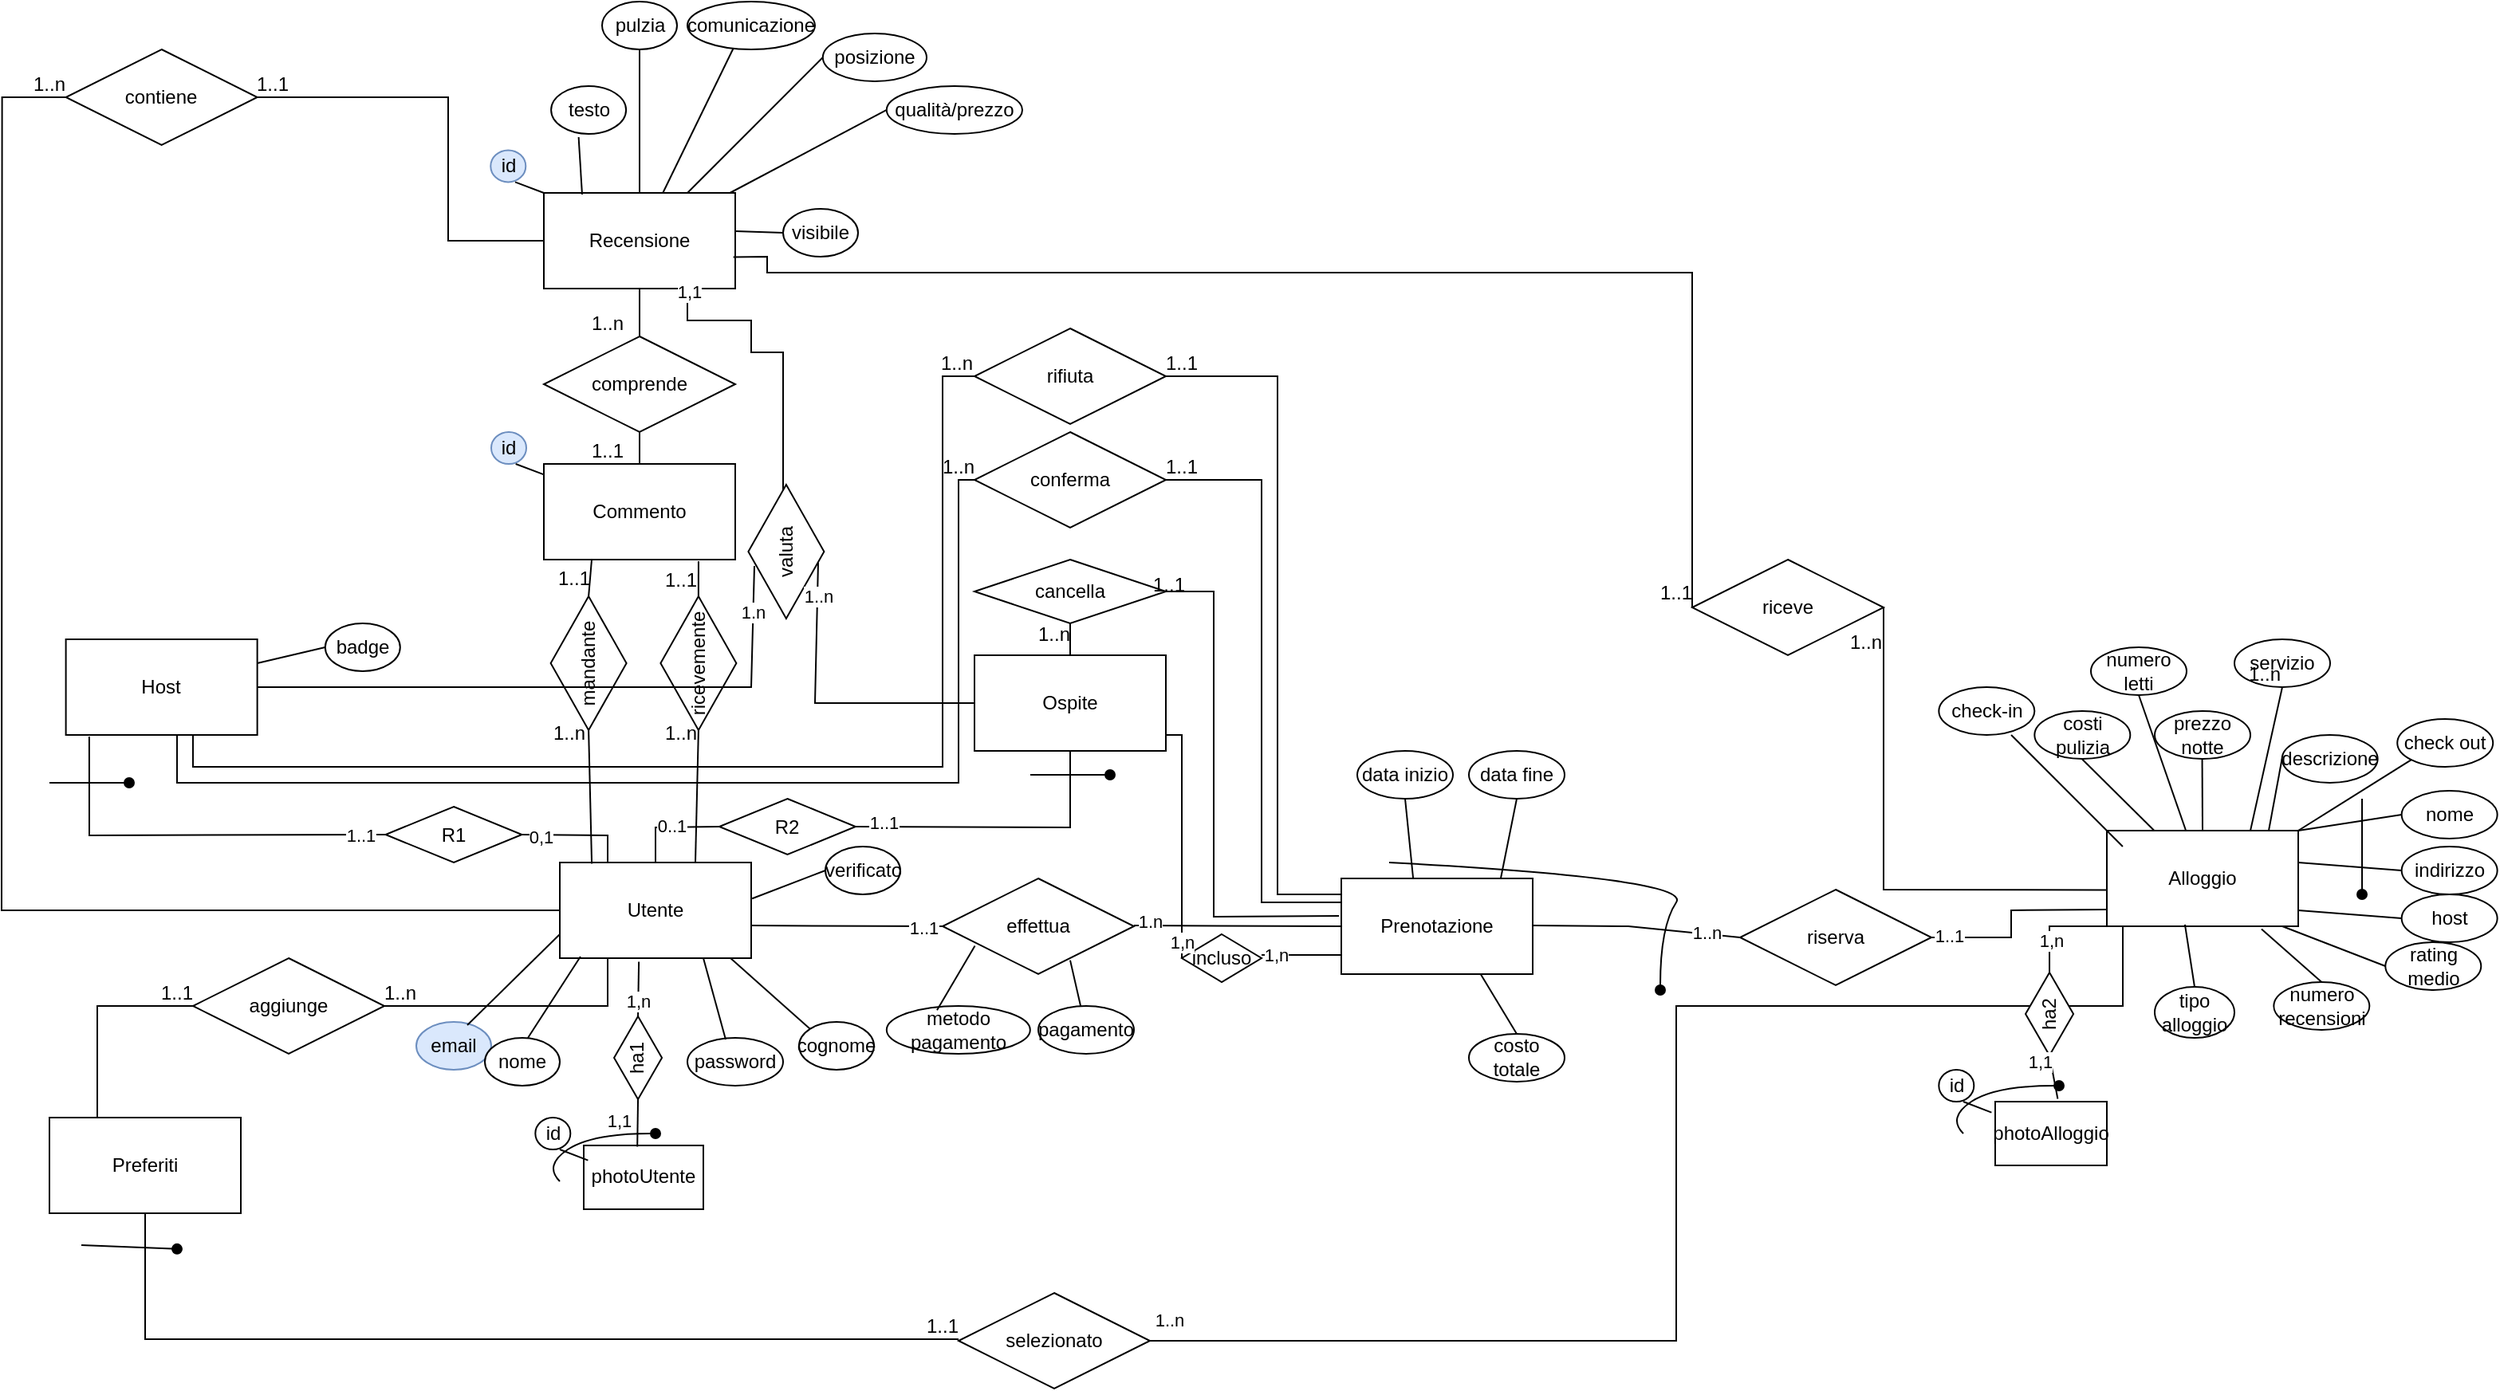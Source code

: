 <mxfile version="20.5.3" type="device"><diagram id="R2lEEEUBdFMjLlhIrx00" name="Page-1"><mxGraphModel dx="1554" dy="806" grid="1" gridSize="10" guides="1" tooltips="1" connect="1" arrows="1" fold="1" page="1" pageScale="1" pageWidth="850" pageHeight="1100" math="0" shadow="0" extFonts="Permanent Marker^https://fonts.googleapis.com/css?family=Permanent+Marker"><root><mxCell id="0"/><mxCell id="1" parent="0"/><mxCell id="AVyPvcWmfiNODIjCDEgU-160" value="aggiunge" style="shape=rhombus;perimeter=rhombusPerimeter;whiteSpace=wrap;html=1;align=center;" parent="1" vertex="1"><mxGeometry x="150" y="820" width="120" height="60" as="geometry"/></mxCell><mxCell id="AVyPvcWmfiNODIjCDEgU-11" value="Alloggio" style="rounded=0;whiteSpace=wrap;html=1;" parent="1" vertex="1"><mxGeometry x="1350.0" y="740" width="120" height="60" as="geometry"/></mxCell><mxCell id="AVyPvcWmfiNODIjCDEgU-12" value="Host" style="rounded=0;whiteSpace=wrap;html=1;" parent="1" vertex="1"><mxGeometry x="70.31" y="620" width="120" height="60" as="geometry"/></mxCell><mxCell id="AVyPvcWmfiNODIjCDEgU-14" value="Ospite" style="rounded=0;whiteSpace=wrap;html=1;" parent="1" vertex="1"><mxGeometry x="640" y="630" width="120" height="60" as="geometry"/></mxCell><mxCell id="AVyPvcWmfiNODIjCDEgU-17" value="Utente" style="rounded=0;whiteSpace=wrap;html=1;" parent="1" vertex="1"><mxGeometry x="380" y="760" width="120" height="60" as="geometry"/></mxCell><mxCell id="AVyPvcWmfiNODIjCDEgU-19" value="Prenotazione" style="rounded=0;whiteSpace=wrap;html=1;" parent="1" vertex="1"><mxGeometry x="870" y="770" width="120" height="60" as="geometry"/></mxCell><mxCell id="AVyPvcWmfiNODIjCDEgU-21" value="Recensione" style="rounded=0;whiteSpace=wrap;html=1;" parent="1" vertex="1"><mxGeometry x="370" y="340" width="120" height="60" as="geometry"/></mxCell><mxCell id="AVyPvcWmfiNODIjCDEgU-26" value="Preferiti" style="rounded=0;whiteSpace=wrap;html=1;" parent="1" vertex="1"><mxGeometry x="60" y="920" width="120" height="60" as="geometry"/></mxCell><mxCell id="AVyPvcWmfiNODIjCDEgU-47" value="email" style="ellipse;whiteSpace=wrap;html=1;align=center;fillColor=#dae8fc;strokeColor=#6c8ebf;" parent="1" vertex="1"><mxGeometry x="290" y="860" width="47" height="30" as="geometry"/></mxCell><mxCell id="AVyPvcWmfiNODIjCDEgU-48" value="nome" style="ellipse;whiteSpace=wrap;html=1;align=center;" parent="1" vertex="1"><mxGeometry x="333" y="870" width="47" height="30" as="geometry"/></mxCell><mxCell id="AVyPvcWmfiNODIjCDEgU-49" value="cognome" style="ellipse;whiteSpace=wrap;html=1;align=center;" parent="1" vertex="1"><mxGeometry x="530" y="860" width="47" height="30" as="geometry"/></mxCell><mxCell id="AVyPvcWmfiNODIjCDEgU-50" value="password" style="ellipse;whiteSpace=wrap;html=1;align=center;" parent="1" vertex="1"><mxGeometry x="460" y="870" width="60" height="30" as="geometry"/></mxCell><mxCell id="AVyPvcWmfiNODIjCDEgU-54" value="" style="endArrow=none;html=1;rounded=0;entryX=0;entryY=0.75;entryDx=0;entryDy=0;exitX=0.681;exitY=0.067;exitDx=0;exitDy=0;exitPerimeter=0;" parent="1" source="AVyPvcWmfiNODIjCDEgU-47" target="AVyPvcWmfiNODIjCDEgU-17" edge="1"><mxGeometry relative="1" as="geometry"><mxPoint x="337" y="874.55" as="sourcePoint"/><mxPoint x="380" y="880" as="targetPoint"/><Array as="points"/></mxGeometry></mxCell><mxCell id="AVyPvcWmfiNODIjCDEgU-55" value="" style="endArrow=none;html=1;rounded=0;entryX=0.108;entryY=0.983;entryDx=0;entryDy=0;entryPerimeter=0;" parent="1" target="AVyPvcWmfiNODIjCDEgU-17" edge="1"><mxGeometry relative="1" as="geometry"><mxPoint x="360" y="870" as="sourcePoint"/><mxPoint x="390" y="900" as="targetPoint"/><Array as="points"/></mxGeometry></mxCell><mxCell id="AVyPvcWmfiNODIjCDEgU-56" value="" style="endArrow=none;html=1;rounded=0;entryX=0;entryY=0;entryDx=0;entryDy=0;exitX=0.892;exitY=1;exitDx=0;exitDy=0;exitPerimeter=0;" parent="1" source="AVyPvcWmfiNODIjCDEgU-17" target="AVyPvcWmfiNODIjCDEgU-49" edge="1"><mxGeometry relative="1" as="geometry"><mxPoint x="480" y="886.48" as="sourcePoint"/><mxPoint x="543.853" y="900.004" as="targetPoint"/><Array as="points"/></mxGeometry></mxCell><mxCell id="AVyPvcWmfiNODIjCDEgU-57" value="" style="endArrow=none;html=1;rounded=0;entryX=0.4;entryY=0.033;entryDx=0;entryDy=0;exitX=0.75;exitY=1;exitDx=0;exitDy=0;entryPerimeter=0;" parent="1" source="AVyPvcWmfiNODIjCDEgU-17" target="AVyPvcWmfiNODIjCDEgU-50" edge="1"><mxGeometry relative="1" as="geometry"><mxPoint x="510" y="900" as="sourcePoint"/><mxPoint x="540.0" y="885" as="targetPoint"/><Array as="points"/></mxGeometry></mxCell><mxCell id="AVyPvcWmfiNODIjCDEgU-58" value="verificato" style="ellipse;whiteSpace=wrap;html=1;align=center;" parent="1" vertex="1"><mxGeometry x="546.5" y="750" width="47" height="30" as="geometry"/></mxCell><mxCell id="AVyPvcWmfiNODIjCDEgU-59" value="" style="endArrow=none;html=1;rounded=0;entryX=0;entryY=0.5;entryDx=0;entryDy=0;exitX=1.005;exitY=0.377;exitDx=0;exitDy=0;exitPerimeter=0;" parent="1" source="AVyPvcWmfiNODIjCDEgU-17" target="AVyPvcWmfiNODIjCDEgU-58" edge="1"><mxGeometry relative="1" as="geometry"><mxPoint x="500" y="770" as="sourcePoint"/><mxPoint x="563.853" y="760.004" as="targetPoint"/><Array as="points"/></mxGeometry></mxCell><mxCell id="AVyPvcWmfiNODIjCDEgU-61" value="effettua" style="shape=rhombus;perimeter=rhombusPerimeter;whiteSpace=wrap;html=1;align=center;" parent="1" vertex="1"><mxGeometry x="620" y="770" width="120" height="60" as="geometry"/></mxCell><mxCell id="AVyPvcWmfiNODIjCDEgU-62" value="riserva" style="shape=rhombus;perimeter=rhombusPerimeter;whiteSpace=wrap;html=1;align=center;" parent="1" vertex="1"><mxGeometry x="1120" y="777" width="120" height="60" as="geometry"/></mxCell><mxCell id="AVyPvcWmfiNODIjCDEgU-63" value="pagamento" style="ellipse;whiteSpace=wrap;html=1;align=center;" parent="1" vertex="1"><mxGeometry x="680.0" y="850" width="60" height="30" as="geometry"/></mxCell><mxCell id="AVyPvcWmfiNODIjCDEgU-64" value="" style="endArrow=none;html=1;rounded=0;exitX=0.852;exitY=0.655;exitDx=0;exitDy=0;exitPerimeter=0;" parent="1" target="AVyPvcWmfiNODIjCDEgU-63" edge="1"><mxGeometry relative="1" as="geometry"><mxPoint x="700.0" y="821.3" as="sourcePoint"/><mxPoint x="754.76" y="800" as="targetPoint"/><Array as="points"/></mxGeometry></mxCell><mxCell id="AVyPvcWmfiNODIjCDEgU-69" value="" style="endArrow=none;html=1;rounded=0;" parent="1" edge="1"><mxGeometry relative="1" as="geometry"><mxPoint x="500" y="799.55" as="sourcePoint"/><mxPoint x="620" y="800" as="targetPoint"/></mxGeometry></mxCell><mxCell id="Gj73CBvljKfEd9_Tc63P-2" value="1..1" style="edgeLabel;html=1;align=center;verticalAlign=middle;resizable=0;points=[];" parent="AVyPvcWmfiNODIjCDEgU-69" vertex="1" connectable="0"><mxGeometry x="0.8" y="-1" relative="1" as="geometry"><mxPoint as="offset"/></mxGeometry></mxCell><mxCell id="AVyPvcWmfiNODIjCDEgU-70" value="" style="endArrow=none;html=1;rounded=0;entryX=0;entryY=0.5;entryDx=0;entryDy=0;" parent="1" target="AVyPvcWmfiNODIjCDEgU-19" edge="1"><mxGeometry relative="1" as="geometry"><mxPoint x="740" y="799.55" as="sourcePoint"/><mxPoint x="860" y="800" as="targetPoint"/></mxGeometry></mxCell><mxCell id="Gj73CBvljKfEd9_Tc63P-1" value="1.n" style="edgeLabel;html=1;align=center;verticalAlign=middle;resizable=0;points=[];" parent="AVyPvcWmfiNODIjCDEgU-70" vertex="1" connectable="0"><mxGeometry x="-0.846" y="3" relative="1" as="geometry"><mxPoint as="offset"/></mxGeometry></mxCell><mxCell id="AVyPvcWmfiNODIjCDEgU-72" value="" style="endArrow=none;html=1;rounded=0;entryX=0;entryY=0.5;entryDx=0;entryDy=0;" parent="1" target="AVyPvcWmfiNODIjCDEgU-62" edge="1"><mxGeometry relative="1" as="geometry"><mxPoint x="990" y="799.55" as="sourcePoint"/><mxPoint x="1120" y="800" as="targetPoint"/><Array as="points"><mxPoint x="1050" y="800"/></Array></mxGeometry></mxCell><mxCell id="Gj73CBvljKfEd9_Tc63P-3" value="1..n" style="edgeLabel;html=1;align=center;verticalAlign=middle;resizable=0;points=[];" parent="AVyPvcWmfiNODIjCDEgU-72" vertex="1" connectable="0"><mxGeometry x="0.675" y="1" relative="1" as="geometry"><mxPoint as="offset"/></mxGeometry></mxCell><mxCell id="AVyPvcWmfiNODIjCDEgU-73" value="" style="endArrow=none;html=1;rounded=0;exitX=1;exitY=0.5;exitDx=0;exitDy=0;" parent="1" source="AVyPvcWmfiNODIjCDEgU-62" edge="1"><mxGeometry relative="1" as="geometry"><mxPoint x="1250" y="789.09" as="sourcePoint"/><mxPoint x="1350" y="789.54" as="targetPoint"/><Array as="points"><mxPoint x="1290" y="807"/><mxPoint x="1290" y="790"/></Array></mxGeometry></mxCell><mxCell id="Gj73CBvljKfEd9_Tc63P-4" value="1..1" style="edgeLabel;html=1;align=center;verticalAlign=middle;resizable=0;points=[];" parent="AVyPvcWmfiNODIjCDEgU-73" vertex="1" connectable="0"><mxGeometry x="-0.827" y="1" relative="1" as="geometry"><mxPoint as="offset"/></mxGeometry></mxCell><mxCell id="AVyPvcWmfiNODIjCDEgU-89" value="indirizzo" style="ellipse;whiteSpace=wrap;html=1;align=center;" parent="1" vertex="1"><mxGeometry x="1534.82" y="750" width="60" height="30" as="geometry"/></mxCell><mxCell id="AVyPvcWmfiNODIjCDEgU-90" value="" style="endArrow=none;html=1;rounded=0;entryX=0;entryY=0.5;entryDx=0;entryDy=0;exitX=1;exitY=0.5;exitDx=0;exitDy=0;" parent="1" target="AVyPvcWmfiNODIjCDEgU-89" edge="1"><mxGeometry relative="1" as="geometry"><mxPoint x="1470" y="760" as="sourcePoint"/><mxPoint x="1544.76" y="700" as="targetPoint"/><Array as="points"/></mxGeometry></mxCell><mxCell id="AVyPvcWmfiNODIjCDEgU-93" value="nome" style="ellipse;whiteSpace=wrap;html=1;align=center;" parent="1" vertex="1"><mxGeometry x="1534.82" y="715" width="60" height="30" as="geometry"/></mxCell><mxCell id="AVyPvcWmfiNODIjCDEgU-94" value="" style="endArrow=none;html=1;rounded=0;entryX=0;entryY=0.5;entryDx=0;entryDy=0;exitX=1;exitY=0.5;exitDx=0;exitDy=0;" parent="1" target="AVyPvcWmfiNODIjCDEgU-93" edge="1"><mxGeometry relative="1" as="geometry"><mxPoint x="1470" y="740" as="sourcePoint"/><mxPoint x="1544.76" y="680" as="targetPoint"/><Array as="points"/></mxGeometry></mxCell><mxCell id="AVyPvcWmfiNODIjCDEgU-95" value="descrizione" style="ellipse;whiteSpace=wrap;html=1;align=center;" parent="1" vertex="1"><mxGeometry x="1459.82" y="680" width="60" height="30" as="geometry"/></mxCell><mxCell id="AVyPvcWmfiNODIjCDEgU-96" value="" style="endArrow=none;html=1;rounded=0;entryX=0;entryY=0.5;entryDx=0;entryDy=0;exitX=0.846;exitY=-0.002;exitDx=0;exitDy=0;exitPerimeter=0;" parent="1" source="AVyPvcWmfiNODIjCDEgU-11" target="AVyPvcWmfiNODIjCDEgU-95" edge="1"><mxGeometry relative="1" as="geometry"><mxPoint x="1395" y="705" as="sourcePoint"/><mxPoint x="1469.76" y="645" as="targetPoint"/><Array as="points"/></mxGeometry></mxCell><mxCell id="AVyPvcWmfiNODIjCDEgU-97" value="prezzo notte" style="ellipse;whiteSpace=wrap;html=1;align=center;" parent="1" vertex="1"><mxGeometry x="1380.0" y="665" width="60" height="30" as="geometry"/></mxCell><mxCell id="AVyPvcWmfiNODIjCDEgU-98" value="" style="endArrow=none;html=1;rounded=0;entryX=0;entryY=0.5;entryDx=0;entryDy=0;exitX=0.5;exitY=0;exitDx=0;exitDy=0;" parent="1" source="AVyPvcWmfiNODIjCDEgU-11" edge="1"><mxGeometry relative="1" as="geometry"><mxPoint x="1401.47" y="740.0" as="sourcePoint"/><mxPoint x="1409.77" y="695.12" as="targetPoint"/><Array as="points"/></mxGeometry></mxCell><mxCell id="AVyPvcWmfiNODIjCDEgU-99" value="costi pulizia" style="ellipse;whiteSpace=wrap;html=1;align=center;" parent="1" vertex="1"><mxGeometry x="1304.66" y="665" width="60" height="30" as="geometry"/></mxCell><mxCell id="AVyPvcWmfiNODIjCDEgU-100" value="" style="endArrow=none;html=1;rounded=0;entryX=0;entryY=0.5;entryDx=0;entryDy=0;" parent="1" source="AVyPvcWmfiNODIjCDEgU-11" edge="1"><mxGeometry relative="1" as="geometry"><mxPoint x="1334.66" y="740" as="sourcePoint"/><mxPoint x="1334.43" y="695.12" as="targetPoint"/><Array as="points"/></mxGeometry></mxCell><mxCell id="AVyPvcWmfiNODIjCDEgU-113" value="servizio" style="ellipse;whiteSpace=wrap;html=1;align=center;" parent="1" vertex="1"><mxGeometry x="1430.0" y="620" width="60" height="30" as="geometry"/></mxCell><mxCell id="AVyPvcWmfiNODIjCDEgU-114" value="" style="endArrow=none;html=1;rounded=0;entryX=0.5;entryY=1;entryDx=0;entryDy=0;exitX=0.75;exitY=0;exitDx=0;exitDy=0;" parent="1" source="AVyPvcWmfiNODIjCDEgU-11" target="AVyPvcWmfiNODIjCDEgU-113" edge="1"><mxGeometry relative="1" as="geometry"><mxPoint x="1440" y="730" as="sourcePoint"/><mxPoint x="1490" y="655" as="targetPoint"/></mxGeometry></mxCell><mxCell id="AVyPvcWmfiNODIjCDEgU-115" value="1..n" style="resizable=0;html=1;align=right;verticalAlign=bottom;" parent="AVyPvcWmfiNODIjCDEgU-114" connectable="0" vertex="1"><mxGeometry x="1" relative="1" as="geometry"/></mxCell><mxCell id="AVyPvcWmfiNODIjCDEgU-116" value="numero letti" style="ellipse;whiteSpace=wrap;html=1;align=center;" parent="1" vertex="1"><mxGeometry x="1340.0" y="625" width="60" height="30" as="geometry"/></mxCell><mxCell id="AVyPvcWmfiNODIjCDEgU-117" value="" style="endArrow=none;html=1;rounded=0;entryX=0.5;entryY=1;entryDx=0;entryDy=0;" parent="1" source="AVyPvcWmfiNODIjCDEgU-11" target="AVyPvcWmfiNODIjCDEgU-116" edge="1"><mxGeometry relative="1" as="geometry"><mxPoint x="1350" y="745" as="sourcePoint"/><mxPoint x="1400" y="660" as="targetPoint"/></mxGeometry></mxCell><mxCell id="AVyPvcWmfiNODIjCDEgU-118" value="" style="resizable=0;html=1;align=right;verticalAlign=bottom;" parent="AVyPvcWmfiNODIjCDEgU-117" connectable="0" vertex="1"><mxGeometry x="1" relative="1" as="geometry"/></mxCell><mxCell id="AVyPvcWmfiNODIjCDEgU-121" value="check-in" style="ellipse;whiteSpace=wrap;html=1;align=center;" parent="1" vertex="1"><mxGeometry x="1244.66" y="650" width="60" height="30" as="geometry"/></mxCell><mxCell id="AVyPvcWmfiNODIjCDEgU-122" value="" style="endArrow=none;html=1;rounded=0;entryX=0.756;entryY=1;entryDx=0;entryDy=0;exitX=0.083;exitY=0.167;exitDx=0;exitDy=0;exitPerimeter=0;entryPerimeter=0;" parent="1" source="AVyPvcWmfiNODIjCDEgU-11" target="AVyPvcWmfiNODIjCDEgU-121" edge="1"><mxGeometry relative="1" as="geometry"><mxPoint x="1304.225" y="765" as="sourcePoint"/><mxPoint x="1304.66" y="685" as="targetPoint"/></mxGeometry></mxCell><mxCell id="AVyPvcWmfiNODIjCDEgU-123" value="" style="resizable=0;html=1;align=right;verticalAlign=bottom;" parent="AVyPvcWmfiNODIjCDEgU-122" connectable="0" vertex="1"><mxGeometry x="1" relative="1" as="geometry"/></mxCell><mxCell id="AVyPvcWmfiNODIjCDEgU-124" value="check out" style="ellipse;whiteSpace=wrap;html=1;align=center;" parent="1" vertex="1"><mxGeometry x="1532.11" y="670" width="60" height="30" as="geometry"/></mxCell><mxCell id="AVyPvcWmfiNODIjCDEgU-125" value="" style="endArrow=none;html=1;rounded=0;entryX=0;entryY=1;entryDx=0;entryDy=0;exitX=1;exitY=0;exitDx=0;exitDy=0;" parent="1" source="AVyPvcWmfiNODIjCDEgU-11" target="AVyPvcWmfiNODIjCDEgU-124" edge="1"><mxGeometry relative="1" as="geometry"><mxPoint x="1647.41" y="770.02" as="sourcePoint"/><mxPoint x="1592.11" y="705" as="targetPoint"/></mxGeometry></mxCell><mxCell id="AVyPvcWmfiNODIjCDEgU-126" value="" style="resizable=0;html=1;align=right;verticalAlign=bottom;" parent="AVyPvcWmfiNODIjCDEgU-125" connectable="0" vertex="1"><mxGeometry x="1" relative="1" as="geometry"/></mxCell><mxCell id="AVyPvcWmfiNODIjCDEgU-127" value="host" style="ellipse;whiteSpace=wrap;html=1;align=center;" parent="1" vertex="1"><mxGeometry x="1534.82" y="780" width="60" height="30" as="geometry"/></mxCell><mxCell id="AVyPvcWmfiNODIjCDEgU-128" value="" style="endArrow=none;html=1;rounded=0;entryX=0;entryY=0.5;entryDx=0;entryDy=0;exitX=1;exitY=0.5;exitDx=0;exitDy=0;" parent="1" target="AVyPvcWmfiNODIjCDEgU-127" edge="1"><mxGeometry relative="1" as="geometry"><mxPoint x="1470" y="790" as="sourcePoint"/><mxPoint x="1544.76" y="730" as="targetPoint"/><Array as="points"/></mxGeometry></mxCell><mxCell id="AVyPvcWmfiNODIjCDEgU-131" value="rating medio" style="ellipse;whiteSpace=wrap;html=1;align=center;" parent="1" vertex="1"><mxGeometry x="1524.64" y="810" width="60" height="30" as="geometry"/></mxCell><mxCell id="AVyPvcWmfiNODIjCDEgU-132" value="" style="endArrow=none;html=1;rounded=0;entryX=0;entryY=0.5;entryDx=0;entryDy=0;" parent="1" target="AVyPvcWmfiNODIjCDEgU-131" edge="1"><mxGeometry relative="1" as="geometry"><mxPoint x="1460" y="800" as="sourcePoint"/><mxPoint x="1534.58" y="760" as="targetPoint"/><Array as="points"/></mxGeometry></mxCell><mxCell id="AVyPvcWmfiNODIjCDEgU-133" value="numero recensioni" style="ellipse;whiteSpace=wrap;html=1;align=center;" parent="1" vertex="1"><mxGeometry x="1454.66" y="835" width="60" height="30" as="geometry"/></mxCell><mxCell id="AVyPvcWmfiNODIjCDEgU-134" value="" style="endArrow=none;html=1;rounded=0;entryX=0.5;entryY=0;entryDx=0;entryDy=0;exitX=0.808;exitY=1.029;exitDx=0;exitDy=0;exitPerimeter=0;" parent="1" source="AVyPvcWmfiNODIjCDEgU-11" target="AVyPvcWmfiNODIjCDEgU-133" edge="1"><mxGeometry relative="1" as="geometry"><mxPoint x="1560" y="825" as="sourcePoint"/><mxPoint x="1484.43" y="865.12" as="targetPoint"/><Array as="points"/></mxGeometry></mxCell><mxCell id="AVyPvcWmfiNODIjCDEgU-137" value="data inizio" style="ellipse;whiteSpace=wrap;html=1;align=center;" parent="1" vertex="1"><mxGeometry x="880.0" y="690" width="60" height="30" as="geometry"/></mxCell><mxCell id="AVyPvcWmfiNODIjCDEgU-138" value="" style="endArrow=none;html=1;rounded=0;entryX=0.5;entryY=1;entryDx=0;entryDy=0;" parent="1" target="AVyPvcWmfiNODIjCDEgU-137" edge="1"><mxGeometry relative="1" as="geometry"><mxPoint x="915.064" y="770" as="sourcePoint"/><mxPoint x="869.77" y="725.12" as="targetPoint"/><Array as="points"/></mxGeometry></mxCell><mxCell id="AVyPvcWmfiNODIjCDEgU-139" value="data fine" style="ellipse;whiteSpace=wrap;html=1;align=center;" parent="1" vertex="1"><mxGeometry x="950.0" y="690" width="60" height="30" as="geometry"/></mxCell><mxCell id="AVyPvcWmfiNODIjCDEgU-140" value="" style="endArrow=none;html=1;rounded=0;entryX=0.5;entryY=1;entryDx=0;entryDy=0;exitX=0.833;exitY=0;exitDx=0;exitDy=0;exitPerimeter=0;" parent="1" source="AVyPvcWmfiNODIjCDEgU-19" target="AVyPvcWmfiNODIjCDEgU-139" edge="1"><mxGeometry relative="1" as="geometry"><mxPoint x="985.064" y="770" as="sourcePoint"/><mxPoint x="939.77" y="725.12" as="targetPoint"/><Array as="points"/></mxGeometry></mxCell><mxCell id="AVyPvcWmfiNODIjCDEgU-149" value="costo totale" style="ellipse;whiteSpace=wrap;html=1;align=center;" parent="1" vertex="1"><mxGeometry x="950.0" y="867.48" width="60" height="30" as="geometry"/></mxCell><mxCell id="AVyPvcWmfiNODIjCDEgU-150" value="" style="endArrow=none;html=1;rounded=0;entryX=0;entryY=0.5;entryDx=0;entryDy=0;exitX=0.5;exitY=0;exitDx=0;exitDy=0;" parent="1" source="AVyPvcWmfiNODIjCDEgU-149" edge="1"><mxGeometry relative="1" as="geometry"><mxPoint x="1002.644" y="874.88" as="sourcePoint"/><mxPoint x="957.35" y="830.0" as="targetPoint"/><Array as="points"/></mxGeometry></mxCell><mxCell id="AVyPvcWmfiNODIjCDEgU-156" value="metodo pagamento" style="ellipse;whiteSpace=wrap;html=1;align=center;" parent="1" vertex="1"><mxGeometry x="584.91" y="850" width="90" height="30" as="geometry"/></mxCell><mxCell id="AVyPvcWmfiNODIjCDEgU-157" value="" style="endArrow=none;html=1;rounded=0;entryX=0.351;entryY=0.086;entryDx=0;entryDy=0;exitX=0.169;exitY=0.704;exitDx=0;exitDy=0;entryPerimeter=0;exitPerimeter=0;" parent="1" source="AVyPvcWmfiNODIjCDEgU-61" target="AVyPvcWmfiNODIjCDEgU-156" edge="1"><mxGeometry relative="1" as="geometry"><mxPoint x="720" y="840" as="sourcePoint"/><mxPoint x="741.76" y="845" as="targetPoint"/><Array as="points"/></mxGeometry></mxCell><mxCell id="AVyPvcWmfiNODIjCDEgU-158" value="" style="endArrow=none;html=1;rounded=0;exitX=0.25;exitY=1;exitDx=0;exitDy=0;" parent="1" source="AVyPvcWmfiNODIjCDEgU-17" edge="1"><mxGeometry relative="1" as="geometry"><mxPoint x="410" y="850" as="sourcePoint"/><mxPoint x="270" y="850" as="targetPoint"/><Array as="points"><mxPoint x="410" y="850"/></Array></mxGeometry></mxCell><mxCell id="AVyPvcWmfiNODIjCDEgU-159" value="1..n" style="resizable=0;html=1;align=right;verticalAlign=bottom;" parent="AVyPvcWmfiNODIjCDEgU-158" connectable="0" vertex="1"><mxGeometry x="1" relative="1" as="geometry"><mxPoint x="20" as="offset"/></mxGeometry></mxCell><mxCell id="AVyPvcWmfiNODIjCDEgU-161" value="" style="endArrow=none;html=1;rounded=0;entryX=0;entryY=0.5;entryDx=0;entryDy=0;exitX=0.25;exitY=0;exitDx=0;exitDy=0;" parent="1" source="AVyPvcWmfiNODIjCDEgU-26" target="AVyPvcWmfiNODIjCDEgU-160" edge="1"><mxGeometry relative="1" as="geometry"><mxPoint x="120" y="900" as="sourcePoint"/><mxPoint x="280" y="900" as="targetPoint"/><Array as="points"><mxPoint x="90" y="850"/></Array></mxGeometry></mxCell><mxCell id="AVyPvcWmfiNODIjCDEgU-162" value="1..1" style="resizable=0;html=1;align=right;verticalAlign=bottom;" parent="AVyPvcWmfiNODIjCDEgU-161" connectable="0" vertex="1"><mxGeometry x="1" relative="1" as="geometry"/></mxCell><mxCell id="AVyPvcWmfiNODIjCDEgU-166" value="riceve" style="shape=rhombus;perimeter=rhombusPerimeter;whiteSpace=wrap;html=1;align=center;fontStyle=0;fillColor=default;" parent="1" vertex="1"><mxGeometry x="1090" y="570" width="120" height="60" as="geometry"/></mxCell><mxCell id="AVyPvcWmfiNODIjCDEgU-168" value="" style="endArrow=none;html=1;rounded=0;" parent="1" edge="1"><mxGeometry relative="1" as="geometry"><mxPoint x="750" y="1060" as="sourcePoint"/><mxPoint x="1360" y="799.54" as="targetPoint"/><Array as="points"><mxPoint x="1080" y="1060"/><mxPoint x="1080" y="850"/><mxPoint x="1300" y="850"/><mxPoint x="1360" y="850"/></Array></mxGeometry></mxCell><mxCell id="AVyPvcWmfiNODIjCDEgU-170" value="1..n" style="edgeLabel;html=1;align=center;verticalAlign=middle;resizable=0;points=[];" parent="AVyPvcWmfiNODIjCDEgU-168" vertex="1" connectable="0"><mxGeometry x="-0.96" y="-2" relative="1" as="geometry"><mxPoint x="-6" y="-15" as="offset"/></mxGeometry></mxCell><mxCell id="AVyPvcWmfiNODIjCDEgU-169" value="selezionato" style="shape=rhombus;perimeter=rhombusPerimeter;whiteSpace=wrap;html=1;align=center;" parent="1" vertex="1"><mxGeometry x="630" y="1030" width="120" height="60" as="geometry"/></mxCell><mxCell id="AVyPvcWmfiNODIjCDEgU-171" value="" style="endArrow=none;html=1;rounded=0;exitX=0.5;exitY=1;exitDx=0;exitDy=0;" parent="1" source="AVyPvcWmfiNODIjCDEgU-26" edge="1"><mxGeometry relative="1" as="geometry"><mxPoint x="100" y="990" as="sourcePoint"/><mxPoint x="630" y="1059" as="targetPoint"/><Array as="points"><mxPoint x="120" y="1059"/></Array></mxGeometry></mxCell><mxCell id="AVyPvcWmfiNODIjCDEgU-172" value="1..1" style="resizable=0;html=1;align=right;verticalAlign=bottom;" parent="AVyPvcWmfiNODIjCDEgU-171" connectable="0" vertex="1"><mxGeometry x="1" relative="1" as="geometry"/></mxCell><mxCell id="AVyPvcWmfiNODIjCDEgU-175" value="badge" style="ellipse;whiteSpace=wrap;html=1;align=center;" parent="1" vertex="1"><mxGeometry x="232.9" y="610" width="47" height="30" as="geometry"/></mxCell><mxCell id="AVyPvcWmfiNODIjCDEgU-176" value="conferma" style="shape=rhombus;perimeter=rhombusPerimeter;whiteSpace=wrap;html=1;align=center;" parent="1" vertex="1"><mxGeometry x="640" y="490" width="120" height="60" as="geometry"/></mxCell><mxCell id="AVyPvcWmfiNODIjCDEgU-178" value="" style="endArrow=none;html=1;rounded=0;entryX=1;entryY=0.5;entryDx=0;entryDy=0;exitX=0;exitY=0.25;exitDx=0;exitDy=0;" parent="1" source="AVyPvcWmfiNODIjCDEgU-19" target="AVyPvcWmfiNODIjCDEgU-176" edge="1"><mxGeometry relative="1" as="geometry"><mxPoint x="820" y="740" as="sourcePoint"/><mxPoint x="750" y="850" as="targetPoint"/><Array as="points"><mxPoint x="820" y="785"/><mxPoint x="820" y="520"/></Array></mxGeometry></mxCell><mxCell id="AVyPvcWmfiNODIjCDEgU-179" value="1..1" style="resizable=0;html=1;align=right;verticalAlign=bottom;" parent="AVyPvcWmfiNODIjCDEgU-178" connectable="0" vertex="1"><mxGeometry x="1" relative="1" as="geometry"><mxPoint x="20" as="offset"/></mxGeometry></mxCell><mxCell id="AVyPvcWmfiNODIjCDEgU-180" value="rifiuta" style="shape=rhombus;perimeter=rhombusPerimeter;whiteSpace=wrap;html=1;align=center;" parent="1" vertex="1"><mxGeometry x="640" y="425" width="120" height="60" as="geometry"/></mxCell><mxCell id="AVyPvcWmfiNODIjCDEgU-181" value="" style="endArrow=none;html=1;rounded=0;entryX=1;entryY=0.5;entryDx=0;entryDy=0;" parent="1" target="AVyPvcWmfiNODIjCDEgU-180" edge="1"><mxGeometry relative="1" as="geometry"><mxPoint x="870" y="780" as="sourcePoint"/><mxPoint x="750" y="785" as="targetPoint"/><Array as="points"><mxPoint x="830" y="780"/><mxPoint x="830" y="455"/></Array></mxGeometry></mxCell><mxCell id="AVyPvcWmfiNODIjCDEgU-182" value="1..1" style="resizable=0;html=1;align=right;verticalAlign=bottom;" parent="AVyPvcWmfiNODIjCDEgU-181" connectable="0" vertex="1"><mxGeometry x="1" relative="1" as="geometry"><mxPoint x="20" as="offset"/></mxGeometry></mxCell><mxCell id="AVyPvcWmfiNODIjCDEgU-183" value="" style="endArrow=none;html=1;rounded=0;entryX=0;entryY=0.5;entryDx=0;entryDy=0;" parent="1" target="AVyPvcWmfiNODIjCDEgU-176" edge="1"><mxGeometry relative="1" as="geometry"><mxPoint x="140" y="680" as="sourcePoint"/><mxPoint x="630" y="520" as="targetPoint"/><Array as="points"><mxPoint x="140" y="710"/><mxPoint x="630" y="710"/><mxPoint x="630" y="520"/></Array></mxGeometry></mxCell><mxCell id="AVyPvcWmfiNODIjCDEgU-184" value="1..n" style="resizable=0;html=1;align=right;verticalAlign=bottom;" parent="AVyPvcWmfiNODIjCDEgU-183" connectable="0" vertex="1"><mxGeometry x="1" relative="1" as="geometry"/></mxCell><mxCell id="AVyPvcWmfiNODIjCDEgU-185" value="" style="endArrow=none;html=1;rounded=0;entryX=0;entryY=0.5;entryDx=0;entryDy=0;exitX=0.664;exitY=1;exitDx=0;exitDy=0;exitPerimeter=0;" parent="1" source="AVyPvcWmfiNODIjCDEgU-12" target="AVyPvcWmfiNODIjCDEgU-180" edge="1"><mxGeometry relative="1" as="geometry"><mxPoint x="180" y="680" as="sourcePoint"/><mxPoint x="610" y="460" as="targetPoint"/><Array as="points"><mxPoint x="150" y="700"/><mxPoint x="620" y="700"/><mxPoint x="620" y="455"/></Array></mxGeometry></mxCell><mxCell id="AVyPvcWmfiNODIjCDEgU-186" value="1..n" style="resizable=0;html=1;align=right;verticalAlign=bottom;" parent="AVyPvcWmfiNODIjCDEgU-185" connectable="0" vertex="1"><mxGeometry x="1" relative="1" as="geometry"/></mxCell><mxCell id="AVyPvcWmfiNODIjCDEgU-187" value="cancella" style="shape=rhombus;perimeter=rhombusPerimeter;whiteSpace=wrap;html=1;align=center;" parent="1" vertex="1"><mxGeometry x="640" y="570" width="120" height="40" as="geometry"/></mxCell><mxCell id="AVyPvcWmfiNODIjCDEgU-191" value="" style="endArrow=none;html=1;rounded=0;entryX=0.5;entryY=1;entryDx=0;entryDy=0;" parent="1" source="AVyPvcWmfiNODIjCDEgU-14" target="AVyPvcWmfiNODIjCDEgU-187" edge="1"><mxGeometry relative="1" as="geometry"><mxPoint x="650" y="730" as="sourcePoint"/><mxPoint x="810" y="730" as="targetPoint"/></mxGeometry></mxCell><mxCell id="AVyPvcWmfiNODIjCDEgU-192" value="1..n" style="resizable=0;html=1;align=right;verticalAlign=bottom;" parent="AVyPvcWmfiNODIjCDEgU-191" connectable="0" vertex="1"><mxGeometry x="1" relative="1" as="geometry"><mxPoint y="15" as="offset"/></mxGeometry></mxCell><mxCell id="AVyPvcWmfiNODIjCDEgU-193" value="" style="endArrow=none;html=1;rounded=0;exitX=1;exitY=0.5;exitDx=0;exitDy=0;entryX=-0.012;entryY=0.392;entryDx=0;entryDy=0;entryPerimeter=0;" parent="1" source="AVyPvcWmfiNODIjCDEgU-187" target="AVyPvcWmfiNODIjCDEgU-19" edge="1"><mxGeometry relative="1" as="geometry"><mxPoint x="760" y="590" as="sourcePoint"/><mxPoint x="790" y="770" as="targetPoint"/><Array as="points"><mxPoint x="790" y="590"/><mxPoint x="790" y="794"/></Array></mxGeometry></mxCell><mxCell id="AVyPvcWmfiNODIjCDEgU-194" value="1..1" style="resizable=0;html=1;align=right;verticalAlign=bottom;" parent="AVyPvcWmfiNODIjCDEgU-193" connectable="0" vertex="1"><mxGeometry x="1" relative="1" as="geometry"><mxPoint x="-96" y="-199" as="offset"/></mxGeometry></mxCell><mxCell id="AVyPvcWmfiNODIjCDEgU-195" value="contiene" style="shape=rhombus;perimeter=rhombusPerimeter;whiteSpace=wrap;html=1;align=center;" parent="1" vertex="1"><mxGeometry x="70.31" y="250" width="120" height="60" as="geometry"/></mxCell><mxCell id="AVyPvcWmfiNODIjCDEgU-196" value="" style="endArrow=none;html=1;rounded=0;entryX=1;entryY=0.5;entryDx=0;entryDy=0;exitX=0;exitY=0.5;exitDx=0;exitDy=0;" parent="1" source="AVyPvcWmfiNODIjCDEgU-21" target="AVyPvcWmfiNODIjCDEgU-195" edge="1"><mxGeometry relative="1" as="geometry"><mxPoint x="310" y="280" as="sourcePoint"/><mxPoint x="470" y="280" as="targetPoint"/><Array as="points"><mxPoint x="310" y="370"/><mxPoint x="310" y="280"/></Array></mxGeometry></mxCell><mxCell id="AVyPvcWmfiNODIjCDEgU-197" value="1..1" style="resizable=0;html=1;align=right;verticalAlign=bottom;" parent="AVyPvcWmfiNODIjCDEgU-196" connectable="0" vertex="1"><mxGeometry x="1" relative="1" as="geometry"><mxPoint x="20" as="offset"/></mxGeometry></mxCell><mxCell id="AVyPvcWmfiNODIjCDEgU-198" value="" style="endArrow=none;html=1;rounded=0;exitX=0;exitY=0.5;exitDx=0;exitDy=0;" parent="1" source="AVyPvcWmfiNODIjCDEgU-17" edge="1"><mxGeometry relative="1" as="geometry"><mxPoint x="30.31" y="820" as="sourcePoint"/><mxPoint x="70.31" y="280" as="targetPoint"/><Array as="points"><mxPoint x="30" y="790"/><mxPoint x="30.31" y="280"/></Array></mxGeometry></mxCell><mxCell id="AVyPvcWmfiNODIjCDEgU-199" value="1..n" style="resizable=0;html=1;align=right;verticalAlign=bottom;" parent="AVyPvcWmfiNODIjCDEgU-198" connectable="0" vertex="1"><mxGeometry x="1" relative="1" as="geometry"/></mxCell><mxCell id="fkJaImuDUojoxg7JcoZI-1" value="comprende" style="shape=rhombus;perimeter=rhombusPerimeter;whiteSpace=wrap;html=1;align=center;" parent="1" vertex="1"><mxGeometry x="370" y="430" width="120" height="60" as="geometry"/></mxCell><mxCell id="fkJaImuDUojoxg7JcoZI-6" value="visibile" style="ellipse;whiteSpace=wrap;html=1;align=center;" parent="1" vertex="1"><mxGeometry x="520" y="350" width="47" height="30" as="geometry"/></mxCell><mxCell id="fkJaImuDUojoxg7JcoZI-7" value="" style="endArrow=none;html=1;rounded=0;entryX=0;entryY=0.5;entryDx=0;entryDy=0;exitX=1;exitY=0.4;exitDx=0;exitDy=0;exitPerimeter=0;" parent="1" target="fkJaImuDUojoxg7JcoZI-6" edge="1" source="AVyPvcWmfiNODIjCDEgU-21"><mxGeometry relative="1" as="geometry"><mxPoint x="440" y="340" as="sourcePoint"/><mxPoint x="502.263" y="312.984" as="targetPoint"/><Array as="points"/></mxGeometry></mxCell><mxCell id="fkJaImuDUojoxg7JcoZI-13" value="" style="endArrow=none;html=1;rounded=0;entryX=0.5;entryY=1;entryDx=0;entryDy=0;startArrow=none;" parent="1" source="AVyPvcWmfiNODIjCDEgU-25" target="fkJaImuDUojoxg7JcoZI-1" edge="1"><mxGeometry relative="1" as="geometry"><mxPoint x="430" y="580" as="sourcePoint"/><mxPoint x="429.5" y="540" as="targetPoint"/></mxGeometry></mxCell><mxCell id="fkJaImuDUojoxg7JcoZI-14" value="1..1" style="resizable=0;html=1;align=right;verticalAlign=bottom;" parent="fkJaImuDUojoxg7JcoZI-13" connectable="0" vertex="1"><mxGeometry x="1" relative="1" as="geometry"><mxPoint x="-10" y="20" as="offset"/></mxGeometry></mxCell><mxCell id="fkJaImuDUojoxg7JcoZI-15" value="" style="endArrow=none;html=1;rounded=0;exitX=0.5;exitY=1;exitDx=0;exitDy=0;entryX=0.5;entryY=0;entryDx=0;entryDy=0;" parent="1" source="AVyPvcWmfiNODIjCDEgU-21" target="fkJaImuDUojoxg7JcoZI-1" edge="1"><mxGeometry relative="1" as="geometry"><mxPoint x="460" y="440" as="sourcePoint"/><mxPoint x="620" y="440" as="targetPoint"/></mxGeometry></mxCell><mxCell id="fkJaImuDUojoxg7JcoZI-16" value="1..n" style="resizable=0;html=1;align=right;verticalAlign=bottom;" parent="fkJaImuDUojoxg7JcoZI-15" connectable="0" vertex="1"><mxGeometry x="1" relative="1" as="geometry"><mxPoint x="-10" as="offset"/></mxGeometry></mxCell><mxCell id="AVyPvcWmfiNODIjCDEgU-25" value="Commento" style="rounded=0;whiteSpace=wrap;html=1;" parent="1" vertex="1"><mxGeometry x="370" y="510" width="120" height="60" as="geometry"/></mxCell><mxCell id="fkJaImuDUojoxg7JcoZI-19" value="ricevemente" style="shape=rhombus;perimeter=rhombusPerimeter;whiteSpace=wrap;html=1;align=center;rotation=-90;" parent="1" vertex="1"><mxGeometry x="425" y="611.25" width="83.9" height="47.5" as="geometry"/></mxCell><mxCell id="fkJaImuDUojoxg7JcoZI-20" value="mandante" style="shape=rhombus;perimeter=rhombusPerimeter;whiteSpace=wrap;html=1;align=center;rotation=-90;" parent="1" vertex="1"><mxGeometry x="356.1" y="611.25" width="83.9" height="47.5" as="geometry"/></mxCell><mxCell id="fkJaImuDUojoxg7JcoZI-23" value="" style="endArrow=none;html=1;rounded=0;exitX=1;exitY=0.5;exitDx=0;exitDy=0;entryX=0.25;entryY=1;entryDx=0;entryDy=0;" parent="1" source="fkJaImuDUojoxg7JcoZI-20" target="AVyPvcWmfiNODIjCDEgU-25" edge="1"><mxGeometry relative="1" as="geometry"><mxPoint x="371.91" y="599.5" as="sourcePoint"/><mxPoint x="402" y="570" as="targetPoint"/></mxGeometry></mxCell><mxCell id="fkJaImuDUojoxg7JcoZI-24" value="1..1" style="resizable=0;html=1;align=right;verticalAlign=bottom;" parent="fkJaImuDUojoxg7JcoZI-23" connectable="0" vertex="1"><mxGeometry x="1" relative="1" as="geometry"><mxPoint y="20" as="offset"/></mxGeometry></mxCell><mxCell id="fkJaImuDUojoxg7JcoZI-25" value="" style="resizable=0;html=1;align=right;verticalAlign=bottom;" parent="1" connectable="0" vertex="1"><mxGeometry x="449.999" y="600.0" as="geometry"/></mxCell><mxCell id="fkJaImuDUojoxg7JcoZI-26" value="" style="endArrow=none;html=1;rounded=0;exitX=1;exitY=0.5;exitDx=0;exitDy=0;entryX=0.808;entryY=1.017;entryDx=0;entryDy=0;entryPerimeter=0;" parent="1" source="fkJaImuDUojoxg7JcoZI-19" target="AVyPvcWmfiNODIjCDEgU-25" edge="1"><mxGeometry relative="1" as="geometry"><mxPoint x="411.95" y="614.3" as="sourcePoint"/><mxPoint x="412" y="590" as="targetPoint"/></mxGeometry></mxCell><mxCell id="fkJaImuDUojoxg7JcoZI-27" value="1..1" style="resizable=0;html=1;align=right;verticalAlign=bottom;" parent="fkJaImuDUojoxg7JcoZI-26" connectable="0" vertex="1"><mxGeometry x="1" relative="1" as="geometry"><mxPoint y="20" as="offset"/></mxGeometry></mxCell><mxCell id="fkJaImuDUojoxg7JcoZI-28" value="" style="endArrow=none;html=1;rounded=0;entryX=0;entryY=0.5;entryDx=0;entryDy=0;" parent="1" target="fkJaImuDUojoxg7JcoZI-19" edge="1"><mxGeometry relative="1" as="geometry"><mxPoint x="465" y="760" as="sourcePoint"/><mxPoint x="577" y="634.57" as="targetPoint"/></mxGeometry></mxCell><mxCell id="fkJaImuDUojoxg7JcoZI-29" value="1..n" style="resizable=0;html=1;align=right;verticalAlign=bottom;" parent="fkJaImuDUojoxg7JcoZI-28" connectable="0" vertex="1"><mxGeometry x="1" relative="1" as="geometry"><mxPoint y="10" as="offset"/></mxGeometry></mxCell><mxCell id="fkJaImuDUojoxg7JcoZI-30" value="" style="endArrow=none;html=1;rounded=0;exitX=0.167;exitY=0.012;exitDx=0;exitDy=0;exitPerimeter=0;entryX=0;entryY=0.5;entryDx=0;entryDy=0;" parent="1" source="AVyPvcWmfiNODIjCDEgU-17" target="fkJaImuDUojoxg7JcoZI-20" edge="1"><mxGeometry relative="1" as="geometry"><mxPoint x="518.5" y="672.55" as="sourcePoint"/><mxPoint x="588.5" y="672.55" as="targetPoint"/></mxGeometry></mxCell><mxCell id="fkJaImuDUojoxg7JcoZI-31" value="1..n" style="resizable=0;html=1;align=right;verticalAlign=bottom;" parent="fkJaImuDUojoxg7JcoZI-30" connectable="0" vertex="1"><mxGeometry x="1" relative="1" as="geometry"><mxPoint x="-2" y="11" as="offset"/></mxGeometry></mxCell><mxCell id="fkJaImuDUojoxg7JcoZI-32" value="" style="endArrow=none;html=1;rounded=0;entryX=0;entryY=0.5;entryDx=0;entryDy=0;exitX=0.99;exitY=0.671;exitDx=0;exitDy=0;exitPerimeter=0;" parent="1" source="AVyPvcWmfiNODIjCDEgU-21" target="AVyPvcWmfiNODIjCDEgU-166" edge="1"><mxGeometry relative="1" as="geometry"><mxPoint x="490" y="550" as="sourcePoint"/><mxPoint x="1110" y="550" as="targetPoint"/><Array as="points"><mxPoint x="510" y="380"/><mxPoint x="510" y="390"/><mxPoint x="1090" y="390"/><mxPoint x="1090" y="550"/></Array></mxGeometry></mxCell><mxCell id="fkJaImuDUojoxg7JcoZI-33" value="1..1" style="resizable=0;html=1;align=right;verticalAlign=bottom;fillColor=default;" parent="fkJaImuDUojoxg7JcoZI-32" connectable="0" vertex="1"><mxGeometry x="1" relative="1" as="geometry"/></mxCell><mxCell id="fkJaImuDUojoxg7JcoZI-34" value="" style="endArrow=none;html=1;rounded=0;exitX=1;exitY=0.5;exitDx=0;exitDy=0;entryX=-0.001;entryY=0.621;entryDx=0;entryDy=0;entryPerimeter=0;" parent="1" source="AVyPvcWmfiNODIjCDEgU-166" target="AVyPvcWmfiNODIjCDEgU-11" edge="1"><mxGeometry relative="1" as="geometry"><mxPoint x="1040" y="660" as="sourcePoint"/><mxPoint x="1210" y="760" as="targetPoint"/><Array as="points"><mxPoint x="1210" y="777"/></Array></mxGeometry></mxCell><mxCell id="fkJaImuDUojoxg7JcoZI-35" value="1..n" style="resizable=0;html=1;align=right;verticalAlign=bottom;fillColor=default;" parent="fkJaImuDUojoxg7JcoZI-34" connectable="0" vertex="1"><mxGeometry x="1" relative="1" as="geometry"><mxPoint x="-140" y="-147" as="offset"/></mxGeometry></mxCell><mxCell id="ns6Nqz2PU1II1JatQw-o-3" value="" style="curved=1;endArrow=oval;html=1;rounded=0;endFill=1;" parent="1" edge="1"><mxGeometry width="50" height="50" relative="1" as="geometry"><mxPoint x="900" y="760" as="sourcePoint"/><mxPoint x="1070" y="840" as="targetPoint"/><Array as="points"><mxPoint x="1090" y="770"/><mxPoint x="1070" y="800"/></Array></mxGeometry></mxCell><mxCell id="ns6Nqz2PU1II1JatQw-o-4" value="" style="endArrow=oval;html=1;rounded=0;endFill=1;" parent="1" edge="1"><mxGeometry width="50" height="50" relative="1" as="geometry"><mxPoint x="1510" y="720" as="sourcePoint"/><mxPoint x="1510" y="780" as="targetPoint"/><Array as="points"><mxPoint x="1510" y="750"/></Array></mxGeometry></mxCell><mxCell id="fstgYDO_GZ08Qckj0FVa-3" value="testo" style="ellipse;whiteSpace=wrap;html=1;align=center;" parent="1" vertex="1"><mxGeometry x="374.55" y="272.98" width="47" height="30" as="geometry"/></mxCell><mxCell id="fstgYDO_GZ08Qckj0FVa-4" value="" style="endArrow=none;html=1;rounded=0;entryX=0.367;entryY=1.067;entryDx=0;entryDy=0;exitX=0.2;exitY=0.017;exitDx=0;exitDy=0;exitPerimeter=0;entryPerimeter=0;" parent="1" source="AVyPvcWmfiNODIjCDEgU-21" target="fstgYDO_GZ08Qckj0FVa-3" edge="1"><mxGeometry relative="1" as="geometry"><mxPoint x="376.28" y="340" as="sourcePoint"/><mxPoint x="360.643" y="282.984" as="targetPoint"/><Array as="points"/></mxGeometry></mxCell><mxCell id="fstgYDO_GZ08Qckj0FVa-15" value="" style="endArrow=none;html=1;rounded=0;entryX=0.75;entryY=1;entryDx=0;entryDy=0;" parent="1" target="AVyPvcWmfiNODIjCDEgU-21" edge="1"><mxGeometry width="50" height="50" relative="1" as="geometry"><mxPoint x="520" y="530" as="sourcePoint"/><mxPoint x="560" y="430" as="targetPoint"/><Array as="points"><mxPoint x="520" y="530"/><mxPoint x="520" y="440"/><mxPoint x="500" y="440"/><mxPoint x="500" y="420"/><mxPoint x="460" y="420"/></Array></mxGeometry></mxCell><mxCell id="fstgYDO_GZ08Qckj0FVa-16" value="1,1" style="edgeLabel;html=1;align=center;verticalAlign=middle;resizable=0;points=[];" parent="fstgYDO_GZ08Qckj0FVa-15" vertex="1" connectable="0"><mxGeometry x="0.978" y="-1" relative="1" as="geometry"><mxPoint as="offset"/></mxGeometry></mxCell><mxCell id="fstgYDO_GZ08Qckj0FVa-18" value="" style="endArrow=oval;html=1;rounded=0;endFill=1;" parent="1" edge="1"><mxGeometry width="50" height="50" relative="1" as="geometry"><mxPoint x="80" y="1000" as="sourcePoint"/><mxPoint x="140" y="1002.42" as="targetPoint"/></mxGeometry></mxCell><mxCell id="Gj73CBvljKfEd9_Tc63P-8" value="valuta" style="shape=rhombus;perimeter=rhombusPerimeter;whiteSpace=wrap;html=1;align=center;rotation=-90;" parent="1" vertex="1"><mxGeometry x="480" y="541.25" width="83.9" height="47.5" as="geometry"/></mxCell><mxCell id="Gj73CBvljKfEd9_Tc63P-12" value="" style="endArrow=none;html=1;rounded=0;entryX=0.417;entryY=0.922;entryDx=0;entryDy=0;entryPerimeter=0;exitX=0;exitY=0.5;exitDx=0;exitDy=0;" parent="1" source="AVyPvcWmfiNODIjCDEgU-14" target="Gj73CBvljKfEd9_Tc63P-8" edge="1"><mxGeometry width="50" height="50" relative="1" as="geometry"><mxPoint x="500" y="670" as="sourcePoint"/><mxPoint x="530" y="620" as="targetPoint"/><Array as="points"><mxPoint x="540" y="660"/></Array></mxGeometry></mxCell><mxCell id="Gj73CBvljKfEd9_Tc63P-13" value="1..n" style="edgeLabel;html=1;align=center;verticalAlign=middle;resizable=0;points=[];" parent="Gj73CBvljKfEd9_Tc63P-12" vertex="1" connectable="0"><mxGeometry x="0.776" relative="1" as="geometry"><mxPoint as="offset"/></mxGeometry></mxCell><mxCell id="Gj73CBvljKfEd9_Tc63P-15" value="" style="endArrow=none;html=1;rounded=0;exitX=1;exitY=0.5;exitDx=0;exitDy=0;entryX=0.393;entryY=0.08;entryDx=0;entryDy=0;entryPerimeter=0;" parent="1" source="AVyPvcWmfiNODIjCDEgU-12" target="Gj73CBvljKfEd9_Tc63P-8" edge="1"><mxGeometry width="50" height="50" relative="1" as="geometry"><mxPoint x="260" y="670" as="sourcePoint"/><mxPoint x="520" y="650" as="targetPoint"/><Array as="points"><mxPoint x="500" y="650"/></Array></mxGeometry></mxCell><mxCell id="Gj73CBvljKfEd9_Tc63P-16" value="1.n" style="edgeLabel;html=1;align=center;verticalAlign=middle;resizable=0;points=[];" parent="Gj73CBvljKfEd9_Tc63P-15" vertex="1" connectable="0"><mxGeometry x="0.849" relative="1" as="geometry"><mxPoint as="offset"/></mxGeometry></mxCell><mxCell id="b9RnLbyTwWTDczv5JRxO-2" value="" style="endArrow=none;html=1;rounded=0;exitX=1;exitY=0.25;exitDx=0;exitDy=0;entryX=0;entryY=0.5;entryDx=0;entryDy=0;" parent="1" source="AVyPvcWmfiNODIjCDEgU-12" target="AVyPvcWmfiNODIjCDEgU-175" edge="1"><mxGeometry width="50" height="50" relative="1" as="geometry"><mxPoint x="200" y="670" as="sourcePoint"/><mxPoint x="250" y="620" as="targetPoint"/></mxGeometry></mxCell><mxCell id="EqKkw_4ohiaS2BcSsp8Y-2" value="tipo&lt;br&gt;alloggio" style="ellipse;whiteSpace=wrap;html=1;" vertex="1" parent="1"><mxGeometry x="1380" y="838" width="50" height="32" as="geometry"/></mxCell><mxCell id="EqKkw_4ohiaS2BcSsp8Y-3" value="" style="endArrow=none;html=1;rounded=0;entryX=0.408;entryY=0.983;entryDx=0;entryDy=0;entryPerimeter=0;exitX=0.5;exitY=0;exitDx=0;exitDy=0;" edge="1" parent="1" source="EqKkw_4ohiaS2BcSsp8Y-2" target="AVyPvcWmfiNODIjCDEgU-11"><mxGeometry width="50" height="50" relative="1" as="geometry"><mxPoint x="1150" y="950" as="sourcePoint"/><mxPoint x="1200" y="900" as="targetPoint"/></mxGeometry></mxCell><mxCell id="EqKkw_4ohiaS2BcSsp8Y-4" value="R1" style="shape=rhombus;perimeter=rhombusPerimeter;whiteSpace=wrap;html=1;align=center;" vertex="1" parent="1"><mxGeometry x="270.78" y="725" width="85.45" height="35" as="geometry"/></mxCell><mxCell id="EqKkw_4ohiaS2BcSsp8Y-5" value="R2" style="shape=rhombus;perimeter=rhombusPerimeter;whiteSpace=wrap;html=1;align=center;" vertex="1" parent="1"><mxGeometry x="480" y="720" width="85.45" height="35" as="geometry"/></mxCell><mxCell id="EqKkw_4ohiaS2BcSsp8Y-6" value="" style="endArrow=none;html=1;rounded=0;entryX=0.122;entryY=1.017;entryDx=0;entryDy=0;entryPerimeter=0;exitX=0;exitY=0.5;exitDx=0;exitDy=0;" edge="1" parent="1" source="EqKkw_4ohiaS2BcSsp8Y-4" target="AVyPvcWmfiNODIjCDEgU-12"><mxGeometry width="50" height="50" relative="1" as="geometry"><mxPoint x="85" y="750" as="sourcePoint"/><mxPoint x="130" y="720" as="targetPoint"/><Array as="points"><mxPoint x="85" y="743"/></Array></mxGeometry></mxCell><mxCell id="EqKkw_4ohiaS2BcSsp8Y-9" value="1..1" style="edgeLabel;html=1;align=center;verticalAlign=middle;resizable=0;points=[];" vertex="1" connectable="0" parent="EqKkw_4ohiaS2BcSsp8Y-6"><mxGeometry x="-0.865" relative="1" as="geometry"><mxPoint as="offset"/></mxGeometry></mxCell><mxCell id="EqKkw_4ohiaS2BcSsp8Y-7" value="" style="endArrow=none;html=1;rounded=0;exitX=1;exitY=0.5;exitDx=0;exitDy=0;entryX=0.25;entryY=0;entryDx=0;entryDy=0;" edge="1" parent="1" source="EqKkw_4ohiaS2BcSsp8Y-4" target="AVyPvcWmfiNODIjCDEgU-17"><mxGeometry width="50" height="50" relative="1" as="geometry"><mxPoint x="370" y="770" as="sourcePoint"/><mxPoint x="420" y="743" as="targetPoint"/><Array as="points"><mxPoint x="410" y="743"/></Array></mxGeometry></mxCell><mxCell id="EqKkw_4ohiaS2BcSsp8Y-8" value="0,1" style="edgeLabel;html=1;align=center;verticalAlign=middle;resizable=0;points=[];" vertex="1" connectable="0" parent="EqKkw_4ohiaS2BcSsp8Y-7"><mxGeometry x="-0.667" y="-1" relative="1" as="geometry"><mxPoint as="offset"/></mxGeometry></mxCell><mxCell id="EqKkw_4ohiaS2BcSsp8Y-10" value="" style="endArrow=none;html=1;rounded=0;entryX=0;entryY=0.5;entryDx=0;entryDy=0;" edge="1" parent="1" target="EqKkw_4ohiaS2BcSsp8Y-5"><mxGeometry width="50" height="50" relative="1" as="geometry"><mxPoint x="440" y="760" as="sourcePoint"/><mxPoint x="490" y="720" as="targetPoint"/><Array as="points"><mxPoint x="440" y="738"/></Array></mxGeometry></mxCell><mxCell id="EqKkw_4ohiaS2BcSsp8Y-12" value="0..1" style="edgeLabel;html=1;align=center;verticalAlign=middle;resizable=0;points=[];" vertex="1" connectable="0" parent="EqKkw_4ohiaS2BcSsp8Y-10"><mxGeometry x="0.033" y="1" relative="1" as="geometry"><mxPoint as="offset"/></mxGeometry></mxCell><mxCell id="EqKkw_4ohiaS2BcSsp8Y-11" value="" style="endArrow=none;html=1;rounded=0;entryX=0.5;entryY=1;entryDx=0;entryDy=0;exitX=1;exitY=0.5;exitDx=0;exitDy=0;" edge="1" parent="1" source="EqKkw_4ohiaS2BcSsp8Y-5" target="AVyPvcWmfiNODIjCDEgU-14"><mxGeometry width="50" height="50" relative="1" as="geometry"><mxPoint x="620" y="770" as="sourcePoint"/><mxPoint x="670" y="720" as="targetPoint"/><Array as="points"><mxPoint x="700" y="738"/></Array></mxGeometry></mxCell><mxCell id="EqKkw_4ohiaS2BcSsp8Y-13" value="1..1" style="edgeLabel;html=1;align=center;verticalAlign=middle;resizable=0;points=[];" vertex="1" connectable="0" parent="EqKkw_4ohiaS2BcSsp8Y-11"><mxGeometry x="-0.808" y="3" relative="1" as="geometry"><mxPoint as="offset"/></mxGeometry></mxCell><mxCell id="EqKkw_4ohiaS2BcSsp8Y-14" value="" style="endArrow=oval;html=1;rounded=0;endFill=1;" edge="1" parent="1"><mxGeometry width="50" height="50" relative="1" as="geometry"><mxPoint x="60" y="710" as="sourcePoint"/><mxPoint x="110" y="710" as="targetPoint"/></mxGeometry></mxCell><mxCell id="EqKkw_4ohiaS2BcSsp8Y-15" value="" style="endArrow=oval;html=1;rounded=0;endFill=1;" edge="1" parent="1"><mxGeometry width="50" height="50" relative="1" as="geometry"><mxPoint x="675" y="705" as="sourcePoint"/><mxPoint x="725" y="705" as="targetPoint"/><Array as="points"><mxPoint x="725" y="705"/></Array></mxGeometry></mxCell><mxCell id="EqKkw_4ohiaS2BcSsp8Y-18" value="" style="endArrow=none;html=1;rounded=0;entryX=0.5;entryY=1;entryDx=0;entryDy=0;" edge="1" parent="1" target="EqKkw_4ohiaS2BcSsp8Y-19" source="AVyPvcWmfiNODIjCDEgU-21"><mxGeometry width="50" height="50" relative="1" as="geometry"><mxPoint x="461.019" y="274.99" as="sourcePoint"/><mxPoint x="460" y="230" as="targetPoint"/></mxGeometry></mxCell><mxCell id="EqKkw_4ohiaS2BcSsp8Y-19" value="pulzia" style="ellipse;whiteSpace=wrap;html=1;align=center;" vertex="1" parent="1"><mxGeometry x="406.5" y="220" width="47" height="30" as="geometry"/></mxCell><mxCell id="EqKkw_4ohiaS2BcSsp8Y-20" value="" style="endArrow=none;html=1;rounded=0;entryX=0.362;entryY=0.967;entryDx=0;entryDy=0;entryPerimeter=0;" edge="1" parent="1" target="EqKkw_4ohiaS2BcSsp8Y-21" source="AVyPvcWmfiNODIjCDEgU-21"><mxGeometry width="50" height="50" relative="1" as="geometry"><mxPoint x="476.725" y="272.98" as="sourcePoint"/><mxPoint x="513.5" y="230" as="targetPoint"/></mxGeometry></mxCell><mxCell id="EqKkw_4ohiaS2BcSsp8Y-21" value="comunicazione" style="ellipse;whiteSpace=wrap;html=1;align=center;" vertex="1" parent="1"><mxGeometry x="460" y="220" width="80" height="30" as="geometry"/></mxCell><mxCell id="EqKkw_4ohiaS2BcSsp8Y-22" value="posizione" style="ellipse;whiteSpace=wrap;html=1;align=center;" vertex="1" parent="1"><mxGeometry x="544.91" y="240" width="65.09" height="30" as="geometry"/></mxCell><mxCell id="EqKkw_4ohiaS2BcSsp8Y-23" value="" style="endArrow=none;html=1;rounded=0;entryX=0;entryY=0.5;entryDx=0;entryDy=0;exitX=0.75;exitY=0;exitDx=0;exitDy=0;" edge="1" parent="1" target="EqKkw_4ohiaS2BcSsp8Y-22" source="AVyPvcWmfiNODIjCDEgU-21"><mxGeometry relative="1" as="geometry"><mxPoint x="500" y="277.02" as="sourcePoint"/><mxPoint x="562.263" y="250.004" as="targetPoint"/><Array as="points"/></mxGeometry></mxCell><mxCell id="EqKkw_4ohiaS2BcSsp8Y-24" value="qualità/prezzo" style="ellipse;whiteSpace=wrap;html=1;align=center;" vertex="1" parent="1"><mxGeometry x="584.91" y="272.98" width="85.09" height="30" as="geometry"/></mxCell><mxCell id="EqKkw_4ohiaS2BcSsp8Y-25" value="" style="endArrow=none;html=1;rounded=0;entryX=0;entryY=0.5;entryDx=0;entryDy=0;" edge="1" parent="1" target="EqKkw_4ohiaS2BcSsp8Y-24" source="AVyPvcWmfiNODIjCDEgU-21"><mxGeometry relative="1" as="geometry"><mxPoint x="510.0" y="287.98" as="sourcePoint"/><mxPoint x="602.263" y="282.984" as="targetPoint"/><Array as="points"/></mxGeometry></mxCell><mxCell id="EqKkw_4ohiaS2BcSsp8Y-26" value="photoAlloggio" style="rounded=0;whiteSpace=wrap;html=1;" vertex="1" parent="1"><mxGeometry x="1280" y="910" width="70" height="40" as="geometry"/></mxCell><mxCell id="EqKkw_4ohiaS2BcSsp8Y-27" value="" style="endArrow=none;html=1;rounded=0;entryX=0;entryY=1;entryDx=0;entryDy=0;exitX=1;exitY=0.5;exitDx=0;exitDy=0;" edge="1" parent="1" source="EqKkw_4ohiaS2BcSsp8Y-28" target="AVyPvcWmfiNODIjCDEgU-11"><mxGeometry width="50" height="50" relative="1" as="geometry"><mxPoint x="1310" y="830" as="sourcePoint"/><mxPoint x="1340" y="790" as="targetPoint"/><Array as="points"><mxPoint x="1314" y="800"/></Array></mxGeometry></mxCell><mxCell id="EqKkw_4ohiaS2BcSsp8Y-32" value="1,n" style="edgeLabel;html=1;align=center;verticalAlign=middle;resizable=0;points=[];" vertex="1" connectable="0" parent="EqKkw_4ohiaS2BcSsp8Y-27"><mxGeometry x="-0.374" y="-1" relative="1" as="geometry"><mxPoint as="offset"/></mxGeometry></mxCell><mxCell id="EqKkw_4ohiaS2BcSsp8Y-28" value="ha2" style="shape=rhombus;perimeter=rhombusPerimeter;whiteSpace=wrap;html=1;align=center;rotation=-90;" vertex="1" parent="1"><mxGeometry x="1288.05" y="840" width="51.95" height="30" as="geometry"/></mxCell><mxCell id="EqKkw_4ohiaS2BcSsp8Y-31" value="" style="endArrow=none;html=1;rounded=0;entryX=0;entryY=0.5;entryDx=0;entryDy=0;exitX=0.56;exitY=-0.043;exitDx=0;exitDy=0;exitPerimeter=0;" edge="1" parent="1" source="EqKkw_4ohiaS2BcSsp8Y-26" target="EqKkw_4ohiaS2BcSsp8Y-28"><mxGeometry width="50" height="50" relative="1" as="geometry"><mxPoint x="1314" y="900" as="sourcePoint"/><mxPoint x="1400" y="950" as="targetPoint"/></mxGeometry></mxCell><mxCell id="EqKkw_4ohiaS2BcSsp8Y-33" value="1,1" style="edgeLabel;html=1;align=center;verticalAlign=middle;resizable=0;points=[];" vertex="1" connectable="0" parent="EqKkw_4ohiaS2BcSsp8Y-31"><mxGeometry x="-0.1" y="-1" relative="1" as="geometry"><mxPoint x="-10" y="-11" as="offset"/></mxGeometry></mxCell><mxCell id="EqKkw_4ohiaS2BcSsp8Y-34" value="" style="endArrow=none;html=1;rounded=0;" edge="1" parent="1"><mxGeometry width="50" height="50" relative="1" as="geometry"><mxPoint x="820" y="818" as="sourcePoint"/><mxPoint x="870" y="818" as="targetPoint"/></mxGeometry></mxCell><mxCell id="EqKkw_4ohiaS2BcSsp8Y-37" value="1,n" style="edgeLabel;html=1;align=center;verticalAlign=middle;resizable=0;points=[];" vertex="1" connectable="0" parent="EqKkw_4ohiaS2BcSsp8Y-34"><mxGeometry x="-0.665" relative="1" as="geometry"><mxPoint as="offset"/></mxGeometry></mxCell><mxCell id="EqKkw_4ohiaS2BcSsp8Y-36" value="incluso" style="shape=rhombus;perimeter=rhombusPerimeter;whiteSpace=wrap;html=1;align=center;fontStyle=0;fillColor=default;" vertex="1" parent="1"><mxGeometry x="770" y="805" width="50" height="30" as="geometry"/></mxCell><mxCell id="EqKkw_4ohiaS2BcSsp8Y-38" value="" style="endArrow=none;html=1;rounded=0;exitX=0;exitY=0.5;exitDx=0;exitDy=0;" edge="1" parent="1" source="EqKkw_4ohiaS2BcSsp8Y-36"><mxGeometry width="50" height="50" relative="1" as="geometry"><mxPoint x="760" y="770" as="sourcePoint"/><mxPoint x="760" y="680" as="targetPoint"/><Array as="points"><mxPoint x="770" y="680"/></Array></mxGeometry></mxCell><mxCell id="EqKkw_4ohiaS2BcSsp8Y-39" value="1,n" style="edgeLabel;html=1;align=center;verticalAlign=middle;resizable=0;points=[];" vertex="1" connectable="0" parent="EqKkw_4ohiaS2BcSsp8Y-38"><mxGeometry x="-0.869" relative="1" as="geometry"><mxPoint as="offset"/></mxGeometry></mxCell><mxCell id="EqKkw_4ohiaS2BcSsp8Y-40" value="photoUtente" style="rounded=0;whiteSpace=wrap;html=1;" vertex="1" parent="1"><mxGeometry x="395" y="937.48" width="75" height="40" as="geometry"/></mxCell><mxCell id="EqKkw_4ohiaS2BcSsp8Y-41" value="ha1" style="shape=rhombus;perimeter=rhombusPerimeter;whiteSpace=wrap;html=1;align=center;rotation=-90;" vertex="1" parent="1"><mxGeometry x="403.05" y="867.48" width="51.95" height="30" as="geometry"/></mxCell><mxCell id="EqKkw_4ohiaS2BcSsp8Y-42" value="" style="endArrow=none;html=1;rounded=0;entryX=0;entryY=0.5;entryDx=0;entryDy=0;exitX=0.448;exitY=0.02;exitDx=0;exitDy=0;exitPerimeter=0;" edge="1" parent="1" source="EqKkw_4ohiaS2BcSsp8Y-40" target="EqKkw_4ohiaS2BcSsp8Y-41"><mxGeometry width="50" height="50" relative="1" as="geometry"><mxPoint x="429" y="927.48" as="sourcePoint"/><mxPoint x="515" y="977.48" as="targetPoint"/></mxGeometry></mxCell><mxCell id="EqKkw_4ohiaS2BcSsp8Y-43" value="1,1" style="edgeLabel;html=1;align=center;verticalAlign=middle;resizable=0;points=[];" vertex="1" connectable="0" parent="EqKkw_4ohiaS2BcSsp8Y-42"><mxGeometry x="-0.1" y="-1" relative="1" as="geometry"><mxPoint x="-13" y="-3" as="offset"/></mxGeometry></mxCell><mxCell id="EqKkw_4ohiaS2BcSsp8Y-44" value="" style="endArrow=none;html=1;rounded=0;entryX=0.413;entryY=1.037;entryDx=0;entryDy=0;entryPerimeter=0;exitX=1;exitY=0.5;exitDx=0;exitDy=0;" edge="1" parent="1" source="EqKkw_4ohiaS2BcSsp8Y-41" target="AVyPvcWmfiNODIjCDEgU-17"><mxGeometry width="50" height="50" relative="1" as="geometry"><mxPoint x="420" y="880" as="sourcePoint"/><mxPoint x="470" y="830" as="targetPoint"/></mxGeometry></mxCell><mxCell id="EqKkw_4ohiaS2BcSsp8Y-45" value="1,n" style="edgeLabel;html=1;align=center;verticalAlign=middle;resizable=0;points=[];" vertex="1" connectable="0" parent="EqKkw_4ohiaS2BcSsp8Y-44"><mxGeometry x="-0.438" relative="1" as="geometry"><mxPoint as="offset"/></mxGeometry></mxCell><mxCell id="EqKkw_4ohiaS2BcSsp8Y-51" value="id" style="ellipse;whiteSpace=wrap;html=1;" vertex="1" parent="1"><mxGeometry x="1244.66" y="890" width="22" height="20" as="geometry"/></mxCell><mxCell id="EqKkw_4ohiaS2BcSsp8Y-52" value="" style="endArrow=none;html=1;rounded=0;entryX=0.697;entryY=1;entryDx=0;entryDy=0;entryPerimeter=0;exitX=-0.033;exitY=0.17;exitDx=0;exitDy=0;exitPerimeter=0;" edge="1" parent="1" source="EqKkw_4ohiaS2BcSsp8Y-26" target="EqKkw_4ohiaS2BcSsp8Y-51"><mxGeometry width="50" height="50" relative="1" as="geometry"><mxPoint x="1230" y="990" as="sourcePoint"/><mxPoint x="1280" y="940" as="targetPoint"/></mxGeometry></mxCell><mxCell id="EqKkw_4ohiaS2BcSsp8Y-53" value="" style="curved=1;endArrow=oval;html=1;rounded=0;endFill=1;" edge="1" parent="1"><mxGeometry width="50" height="50" relative="1" as="geometry"><mxPoint x="1260" y="930" as="sourcePoint"/><mxPoint x="1320" y="900" as="targetPoint"/><Array as="points"><mxPoint x="1260" y="930"/><mxPoint x="1250" y="920"/><mxPoint x="1280" y="900"/></Array></mxGeometry></mxCell><mxCell id="EqKkw_4ohiaS2BcSsp8Y-54" value="id" style="ellipse;whiteSpace=wrap;html=1;fillColor=#dae8fc;strokeColor=#6c8ebf;" vertex="1" parent="1"><mxGeometry x="336.64" y="313.2" width="22" height="20" as="geometry"/></mxCell><mxCell id="EqKkw_4ohiaS2BcSsp8Y-55" value="" style="endArrow=none;html=1;rounded=0;entryX=0.697;entryY=1;entryDx=0;entryDy=0;entryPerimeter=0;exitX=-0.033;exitY=0.17;exitDx=0;exitDy=0;exitPerimeter=0;" edge="1" parent="1" target="EqKkw_4ohiaS2BcSsp8Y-54"><mxGeometry width="50" height="50" relative="1" as="geometry"><mxPoint x="370.0" y="340.0" as="sourcePoint"/><mxPoint x="371.98" y="363.2" as="targetPoint"/></mxGeometry></mxCell><mxCell id="EqKkw_4ohiaS2BcSsp8Y-56" value="id" style="ellipse;whiteSpace=wrap;html=1;fillColor=#dae8fc;strokeColor=#6c8ebf;" vertex="1" parent="1"><mxGeometry x="337" y="490" width="22" height="20" as="geometry"/></mxCell><mxCell id="EqKkw_4ohiaS2BcSsp8Y-57" value="" style="endArrow=none;html=1;rounded=0;entryX=0.697;entryY=1;entryDx=0;entryDy=0;entryPerimeter=0;exitX=-0.033;exitY=0.17;exitDx=0;exitDy=0;exitPerimeter=0;" edge="1" parent="1" target="EqKkw_4ohiaS2BcSsp8Y-56"><mxGeometry width="50" height="50" relative="1" as="geometry"><mxPoint x="370.36" y="516.8" as="sourcePoint"/><mxPoint x="372.34" y="540" as="targetPoint"/></mxGeometry></mxCell><mxCell id="EqKkw_4ohiaS2BcSsp8Y-58" value="id" style="ellipse;whiteSpace=wrap;html=1;" vertex="1" parent="1"><mxGeometry x="364.66" y="920" width="22" height="20" as="geometry"/></mxCell><mxCell id="EqKkw_4ohiaS2BcSsp8Y-59" value="" style="endArrow=none;html=1;rounded=0;entryX=0.697;entryY=1;entryDx=0;entryDy=0;entryPerimeter=0;exitX=-0.033;exitY=0.17;exitDx=0;exitDy=0;exitPerimeter=0;" edge="1" parent="1" target="EqKkw_4ohiaS2BcSsp8Y-58"><mxGeometry width="50" height="50" relative="1" as="geometry"><mxPoint x="397.69" y="946.8" as="sourcePoint"/><mxPoint x="400" y="970" as="targetPoint"/></mxGeometry></mxCell><mxCell id="EqKkw_4ohiaS2BcSsp8Y-60" value="" style="curved=1;endArrow=oval;html=1;rounded=0;endFill=1;" edge="1" parent="1"><mxGeometry width="50" height="50" relative="1" as="geometry"><mxPoint x="380" y="960" as="sourcePoint"/><mxPoint x="440" y="930" as="targetPoint"/><Array as="points"><mxPoint x="380" y="960"/><mxPoint x="370" y="950"/><mxPoint x="400" y="930"/></Array></mxGeometry></mxCell></root></mxGraphModel></diagram></mxfile>